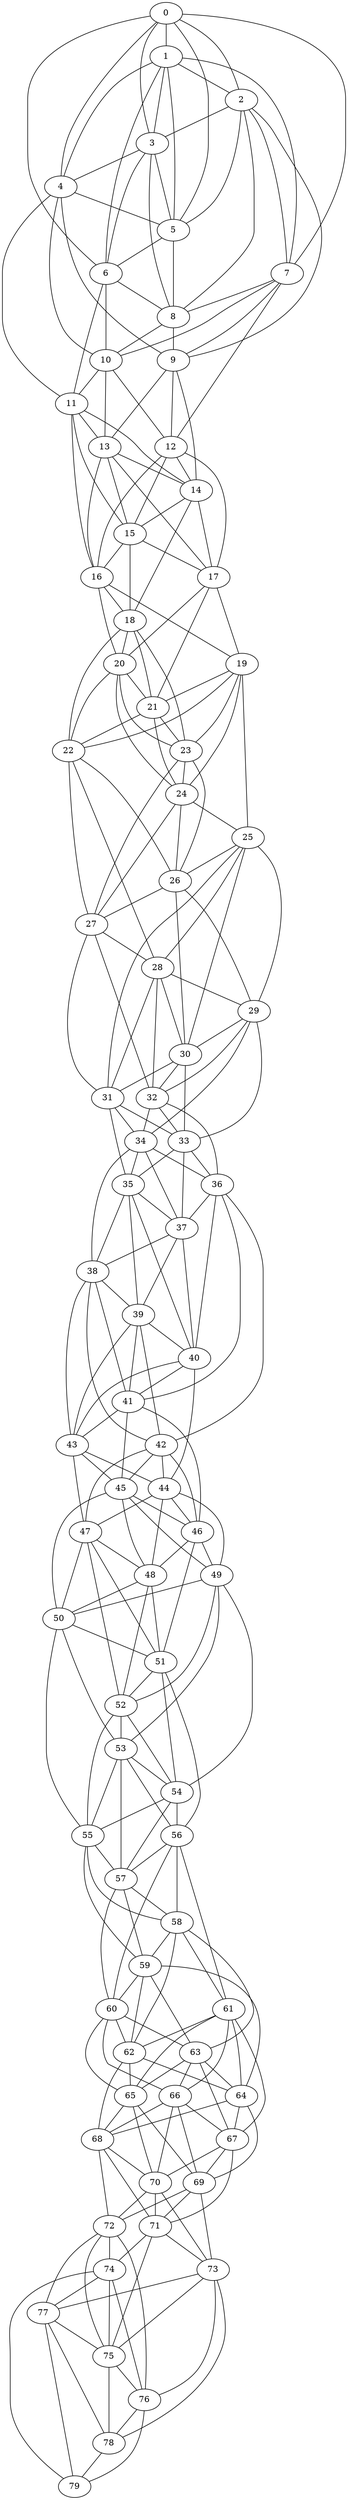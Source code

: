 graph grafoBarabasi_80_7  {
0;
1;
2;
3;
4;
5;
6;
7;
8;
9;
10;
11;
12;
13;
14;
15;
16;
17;
18;
19;
20;
21;
22;
23;
24;
25;
26;
27;
28;
29;
30;
31;
32;
33;
34;
35;
36;
37;
38;
39;
40;
41;
42;
43;
44;
45;
46;
47;
48;
49;
50;
51;
52;
53;
54;
55;
56;
57;
58;
59;
60;
61;
62;
63;
64;
65;
66;
67;
68;
69;
70;
71;
72;
73;
74;
75;
76;
77;
78;
79;
0 -- 1;
0 -- 2;
0 -- 3;
0 -- 4;
0 -- 5;
0 -- 6;
0 -- 7;
1 -- 2;
1 -- 3;
1 -- 4;
1 -- 5;
1 -- 6;
1 -- 7;
2 -- 3;
2 -- 5;
2 -- 7;
2 -- 8;
2 -- 9;
3 -- 4;
3 -- 5;
3 -- 6;
3 -- 8;
4 -- 5;
4 -- 9;
4 -- 10;
4 -- 11;
5 -- 6;
5 -- 8;
6 -- 8;
6 -- 10;
6 -- 11;
7 -- 8;
7 -- 9;
7 -- 10;
7 -- 12;
8 -- 9;
8 -- 10;
9 -- 12;
9 -- 13;
9 -- 14;
10 -- 11;
10 -- 12;
10 -- 13;
11 -- 13;
11 -- 14;
11 -- 15;
11 -- 16;
12 -- 14;
12 -- 15;
12 -- 16;
12 -- 17;
13 -- 14;
13 -- 15;
13 -- 16;
13 -- 17;
14 -- 15;
14 -- 17;
14 -- 18;
15 -- 16;
15 -- 17;
15 -- 18;
16 -- 18;
16 -- 19;
16 -- 20;
17 -- 19;
17 -- 20;
17 -- 21;
18 -- 20;
18 -- 21;
18 -- 22;
18 -- 23;
19 -- 21;
19 -- 22;
19 -- 23;
19 -- 24;
19 -- 25;
20 -- 21;
20 -- 22;
20 -- 23;
20 -- 24;
21 -- 22;
21 -- 23;
21 -- 24;
22 -- 26;
22 -- 27;
22 -- 28;
23 -- 24;
23 -- 26;
23 -- 27;
24 -- 25;
24 -- 26;
24 -- 27;
25 -- 26;
25 -- 28;
25 -- 29;
25 -- 30;
25 -- 31;
26 -- 27;
26 -- 29;
26 -- 30;
27 -- 28;
27 -- 31;
27 -- 32;
28 -- 29;
28 -- 30;
28 -- 31;
28 -- 32;
29 -- 30;
29 -- 32;
29 -- 33;
29 -- 34;
30 -- 31;
30 -- 32;
30 -- 33;
31 -- 33;
31 -- 34;
31 -- 35;
32 -- 33;
32 -- 34;
32 -- 36;
33 -- 35;
33 -- 36;
33 -- 37;
34 -- 35;
34 -- 36;
34 -- 37;
34 -- 38;
35 -- 37;
35 -- 38;
35 -- 39;
35 -- 40;
36 -- 37;
36 -- 40;
36 -- 41;
36 -- 42;
37 -- 38;
37 -- 39;
37 -- 40;
38 -- 39;
38 -- 41;
38 -- 42;
38 -- 43;
39 -- 40;
39 -- 41;
39 -- 42;
39 -- 43;
40 -- 41;
40 -- 43;
40 -- 44;
41 -- 43;
41 -- 45;
41 -- 46;
42 -- 44;
42 -- 45;
42 -- 46;
42 -- 47;
43 -- 44;
43 -- 45;
43 -- 47;
44 -- 46;
44 -- 47;
44 -- 48;
44 -- 49;
45 -- 46;
45 -- 48;
45 -- 49;
45 -- 50;
46 -- 48;
46 -- 49;
46 -- 51;
47 -- 48;
47 -- 50;
47 -- 51;
47 -- 52;
48 -- 50;
48 -- 51;
48 -- 52;
49 -- 50;
49 -- 52;
49 -- 53;
49 -- 54;
50 -- 51;
50 -- 53;
50 -- 55;
51 -- 52;
51 -- 54;
51 -- 56;
52 -- 53;
52 -- 54;
52 -- 55;
53 -- 54;
53 -- 55;
53 -- 56;
53 -- 57;
54 -- 55;
54 -- 56;
54 -- 57;
55 -- 57;
55 -- 58;
55 -- 59;
56 -- 57;
56 -- 58;
56 -- 60;
56 -- 61;
57 -- 58;
57 -- 59;
57 -- 60;
58 -- 59;
58 -- 61;
58 -- 62;
58 -- 63;
59 -- 60;
59 -- 62;
59 -- 63;
59 -- 64;
60 -- 62;
60 -- 63;
60 -- 65;
60 -- 66;
61 -- 62;
61 -- 64;
61 -- 65;
61 -- 66;
61 -- 67;
62 -- 64;
62 -- 65;
62 -- 68;
63 -- 64;
63 -- 65;
63 -- 66;
63 -- 67;
64 -- 67;
64 -- 68;
64 -- 69;
65 -- 68;
65 -- 69;
65 -- 70;
66 -- 67;
66 -- 68;
66 -- 69;
66 -- 70;
67 -- 69;
67 -- 70;
67 -- 71;
68 -- 70;
68 -- 71;
68 -- 72;
69 -- 71;
69 -- 72;
69 -- 73;
70 -- 71;
70 -- 72;
70 -- 73;
71 -- 73;
71 -- 74;
71 -- 75;
72 -- 74;
72 -- 75;
72 -- 76;
72 -- 77;
73 -- 75;
73 -- 76;
73 -- 77;
73 -- 78;
74 -- 75;
74 -- 76;
74 -- 77;
74 -- 79;
75 -- 76;
75 -- 78;
76 -- 78;
76 -- 79;
77 -- 75;
77 -- 78;
77 -- 79;
78 -- 79;
}